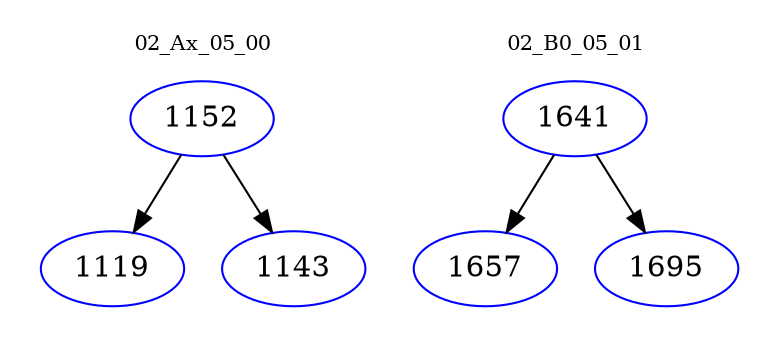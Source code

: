 digraph{
subgraph cluster_0 {
color = white
label = "02_Ax_05_00";
fontsize=10;
T0_1152 [label="1152", color="blue"]
T0_1152 -> T0_1119 [color="black"]
T0_1119 [label="1119", color="blue"]
T0_1152 -> T0_1143 [color="black"]
T0_1143 [label="1143", color="blue"]
}
subgraph cluster_1 {
color = white
label = "02_B0_05_01";
fontsize=10;
T1_1641 [label="1641", color="blue"]
T1_1641 -> T1_1657 [color="black"]
T1_1657 [label="1657", color="blue"]
T1_1641 -> T1_1695 [color="black"]
T1_1695 [label="1695", color="blue"]
}
}

